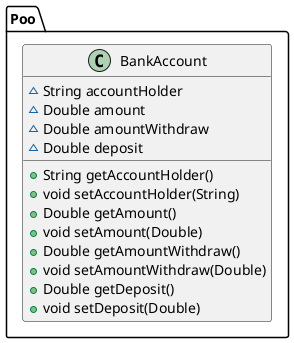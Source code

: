 @startuml
class Poo.BankAccount {
   ~ String accountHolder
   ~ Double amount
   ~ Double amountWithdraw
   ~ Double deposit
   + String getAccountHolder()
   + void setAccountHolder(String)
   + Double getAmount()
   + void setAmount(Double)
   + Double getAmountWithdraw()
   + void setAmountWithdraw(Double)
   + Double getDeposit()
   + void setDeposit(Double)
}
@enduml